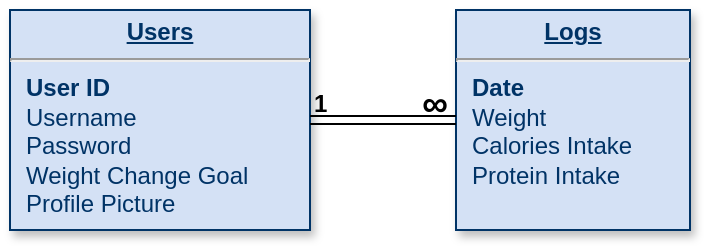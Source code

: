 <mxfile compressed="true" version="14.2.9" type="device"><diagram name="Page-1" id="efa7a0a1-bf9b-a30e-e6df-94a7791c09e9"><mxGraphModel dx="313" dy="175" grid="1" gridSize="10" guides="1" tooltips="1" connect="1" arrows="1" fold="1" page="1" pageScale="1" pageWidth="826" pageHeight="1169" background="#ffffff" math="0" shadow="0"><root><mxCell id="0"/><mxCell id="1" parent="0"/><mxCell id="24" value="&lt;p style=&quot;margin: 0px ; margin-top: 4px ; text-align: center ; text-decoration: underline&quot;&gt;&lt;b&gt;Logs&lt;/b&gt;&lt;/p&gt;&lt;hr&gt;&lt;p style=&quot;margin: 0px ; margin-left: 8px&quot;&gt;&lt;b&gt;Date&lt;/b&gt;&lt;/p&gt;&lt;p style=&quot;margin: 0px ; margin-left: 8px&quot;&gt;Weight&lt;/p&gt;&lt;p style=&quot;margin: 0px ; margin-left: 8px&quot;&gt;Calories Intake&lt;/p&gt;&lt;p style=&quot;margin: 0px ; margin-left: 8px&quot;&gt;Protein Intake&lt;/p&gt;" style="verticalAlign=top;align=left;overflow=fill;fontSize=12;fontFamily=Helvetica;html=1;strokeColor=#003366;shadow=1;fillColor=#D4E1F5;fontColor=#003366" parent="1" vertex="1"><mxGeometry x="253" y="30" width="117" height="110" as="geometry"/></mxCell><mxCell id="29" value="&lt;p style=&quot;margin: 0px ; margin-top: 4px ; text-align: center ; text-decoration: underline&quot;&gt;&lt;strong&gt;Users&lt;/strong&gt;&lt;/p&gt;&lt;hr&gt;&lt;p style=&quot;margin: 0px ; margin-left: 8px&quot;&gt;&lt;b&gt;User ID&lt;/b&gt;&lt;/p&gt;&lt;p style=&quot;margin: 0px ; margin-left: 8px&quot;&gt;Username&lt;/p&gt;&lt;p style=&quot;margin: 0px ; margin-left: 8px&quot;&gt;Password&lt;/p&gt;&lt;p style=&quot;margin: 0px ; margin-left: 8px&quot;&gt;Weight Change Goal&lt;/p&gt;&lt;p style=&quot;margin: 0px ; margin-left: 8px&quot;&gt;Profile Picture&lt;/p&gt;" style="verticalAlign=top;align=left;overflow=fill;fontSize=12;fontFamily=Helvetica;html=1;strokeColor=#003366;shadow=1;fillColor=#D4E1F5;fontColor=#003366" parent="1" vertex="1"><mxGeometry x="30" y="30" width="150" height="110" as="geometry"/></mxCell><mxCell id="EPeZZwYlGCCZbQPgnH6k-37" value="" style="shape=link;html=1;rounded=0;entryX=0;entryY=0.5;entryDx=0;entryDy=0;exitX=1;exitY=0.5;exitDx=0;exitDy=0;" edge="1" parent="1" source="29" target="24"><mxGeometry relative="1" as="geometry"><mxPoint x="180" y="84.76" as="sourcePoint"/><mxPoint x="250" y="85" as="targetPoint"/></mxGeometry></mxCell><mxCell id="EPeZZwYlGCCZbQPgnH6k-38" value="&lt;span&gt;&lt;font style=&quot;font-size: 12px&quot;&gt;1&lt;/font&gt;&lt;/span&gt;" style="resizable=0;html=1;align=left;verticalAlign=bottom;fontStyle=1" connectable="0" vertex="1" parent="EPeZZwYlGCCZbQPgnH6k-37"><mxGeometry x="-1" relative="1" as="geometry"><mxPoint as="offset"/></mxGeometry></mxCell><mxCell id="EPeZZwYlGCCZbQPgnH6k-39" value="&lt;b&gt;&lt;font style=&quot;font-size: 18px&quot;&gt;∞&lt;/font&gt;&lt;/b&gt;" style="resizable=0;html=1;align=right;verticalAlign=bottom;" connectable="0" vertex="1" parent="EPeZZwYlGCCZbQPgnH6k-37"><mxGeometry x="1" relative="1" as="geometry"><mxPoint x="-3.2" y="5" as="offset"/></mxGeometry></mxCell></root></mxGraphModel></diagram></mxfile>